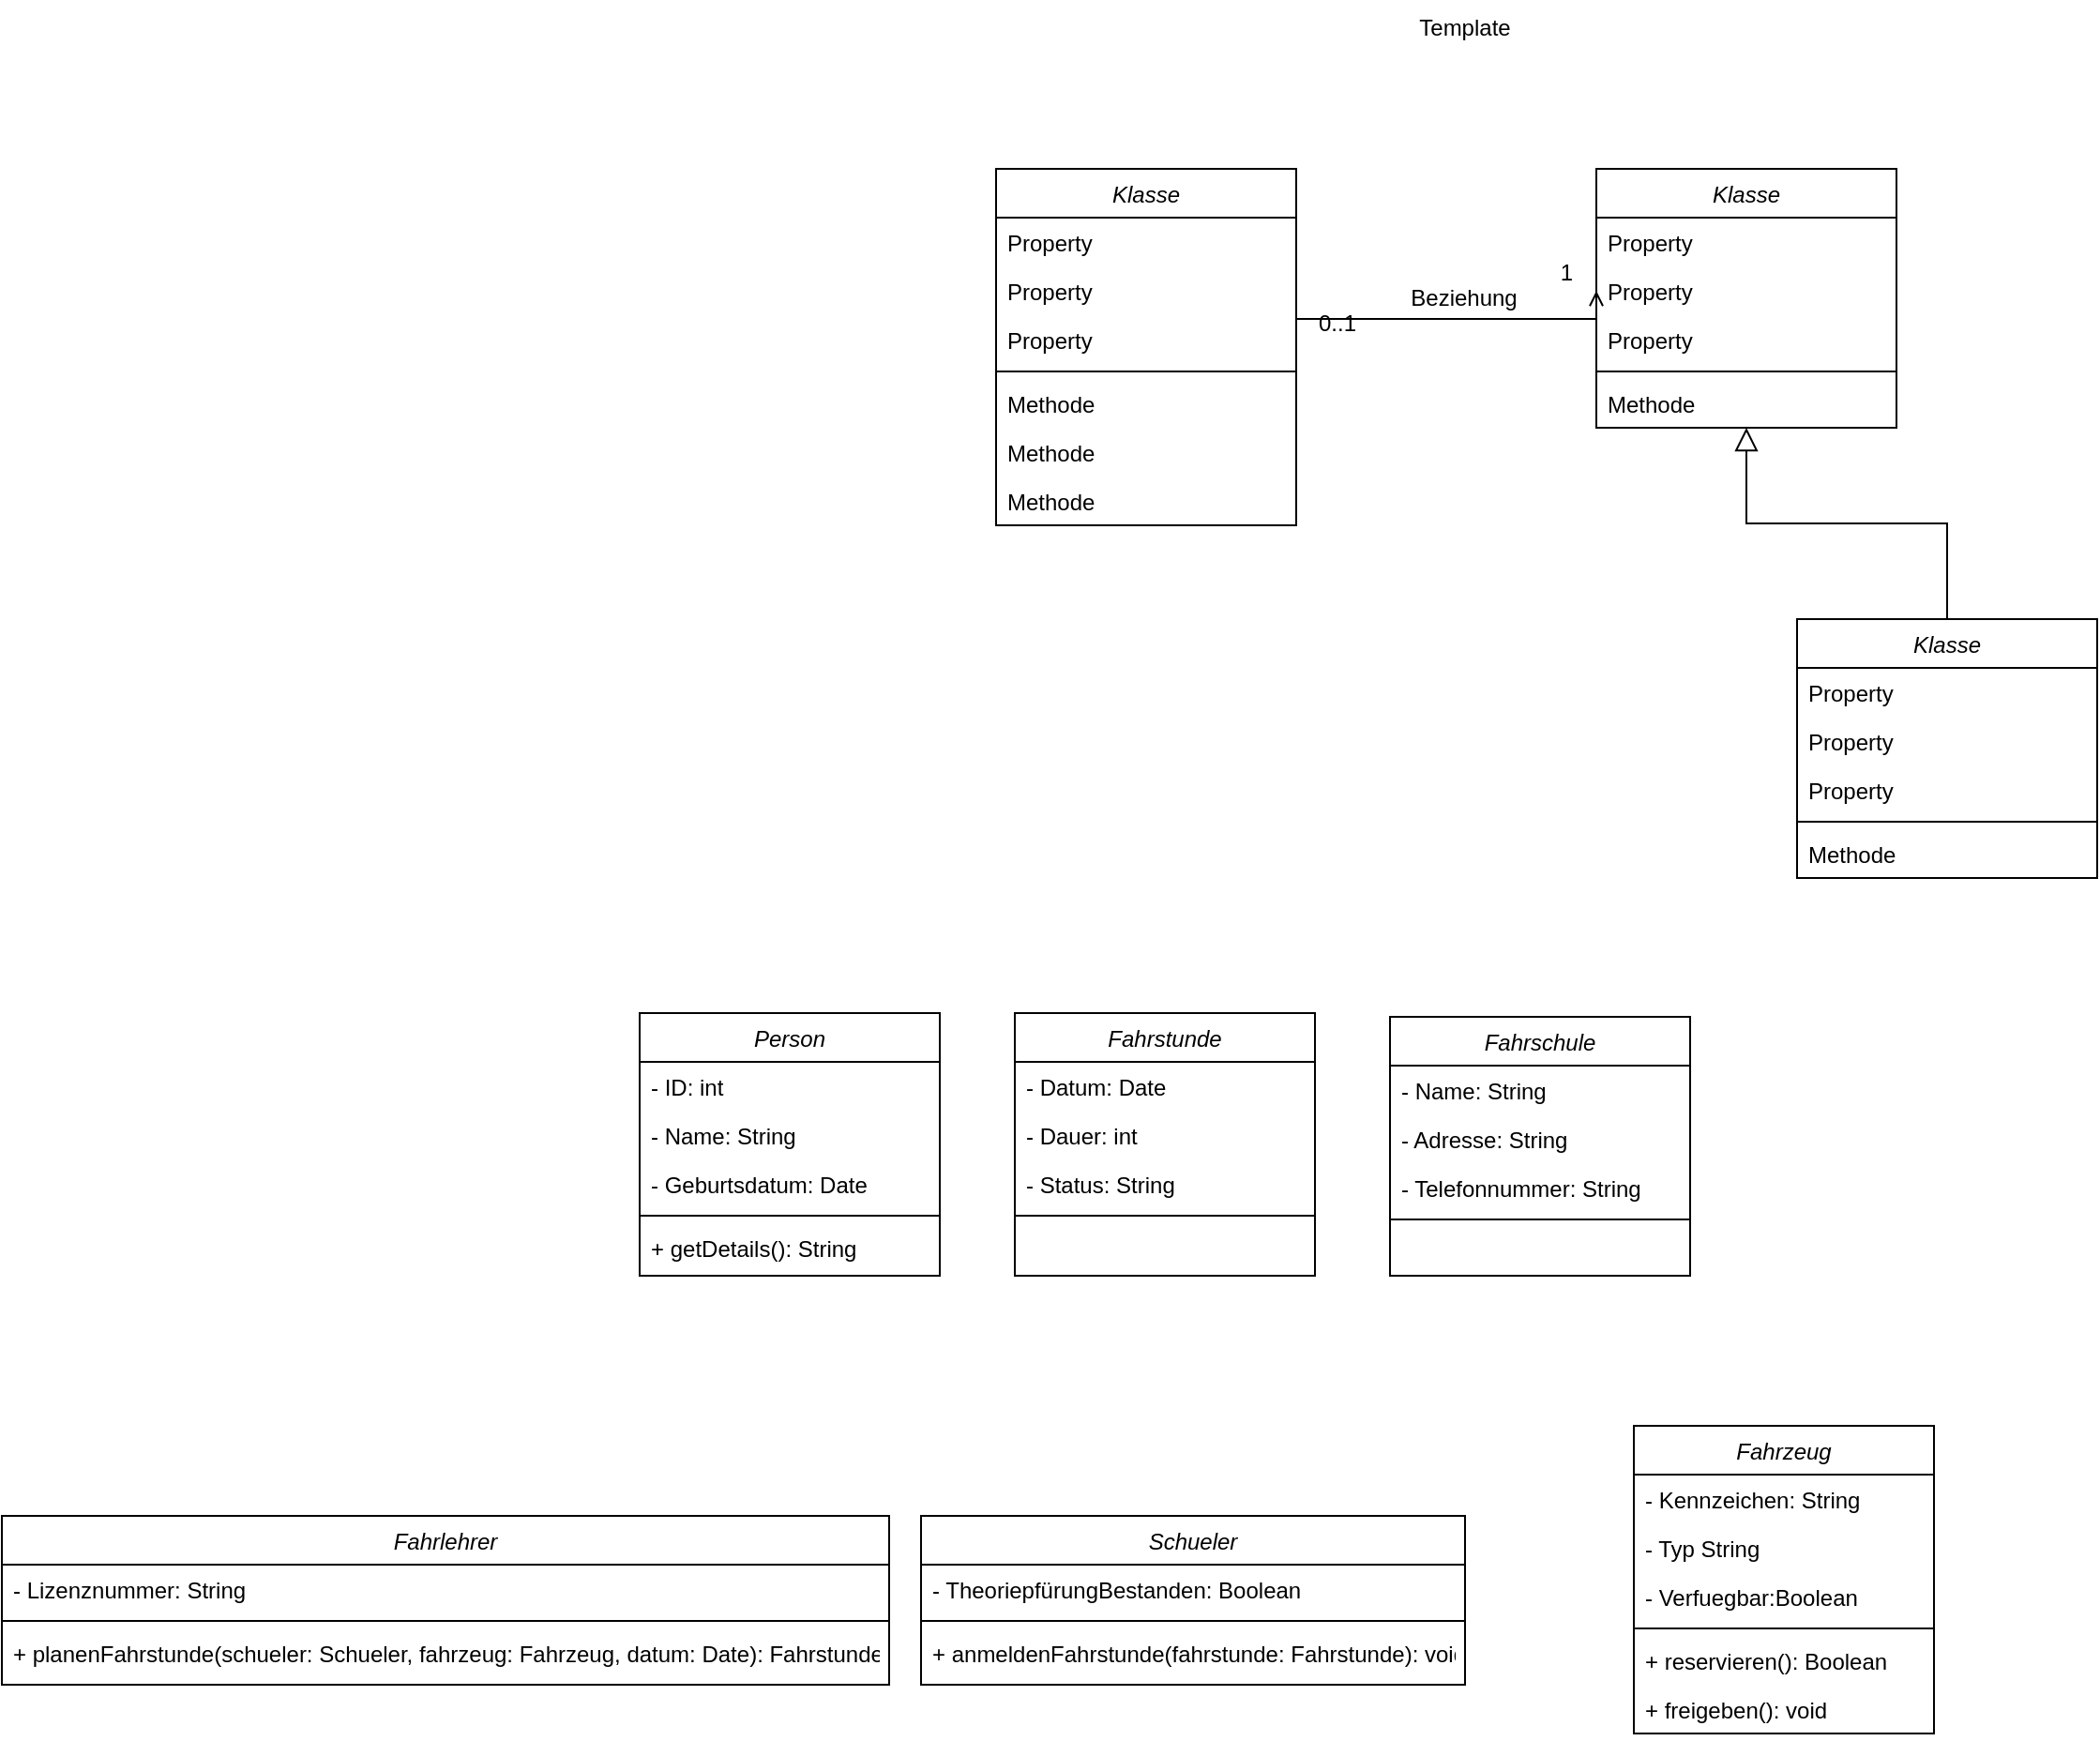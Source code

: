 <mxfile version="25.0.3">
  <diagram id="C5RBs43oDa-KdzZeNtuy" name="Page-1">
    <mxGraphModel dx="2038" dy="2302" grid="1" gridSize="10" guides="1" tooltips="1" connect="1" arrows="1" fold="1" page="1" pageScale="1" pageWidth="827" pageHeight="1169" math="0" shadow="0">
      <root>
        <mxCell id="WIyWlLk6GJQsqaUBKTNV-0" />
        <mxCell id="WIyWlLk6GJQsqaUBKTNV-1" parent="WIyWlLk6GJQsqaUBKTNV-0" />
        <mxCell id="2W2Kb1etQh2BTgViPf2s-0" value="Klasse" style="swimlane;fontStyle=2;align=center;verticalAlign=top;childLayout=stackLayout;horizontal=1;startSize=26;horizontalStack=0;resizeParent=1;resizeLast=0;collapsible=1;marginBottom=0;rounded=0;shadow=0;strokeWidth=1;" parent="WIyWlLk6GJQsqaUBKTNV-1" vertex="1">
          <mxGeometry x="150" y="-90" width="160" height="190" as="geometry">
            <mxRectangle x="230" y="140" width="160" height="26" as="alternateBounds" />
          </mxGeometry>
        </mxCell>
        <mxCell id="2W2Kb1etQh2BTgViPf2s-1" value="Property" style="text;align=left;verticalAlign=top;spacingLeft=4;spacingRight=4;overflow=hidden;rotatable=0;points=[[0,0.5],[1,0.5]];portConstraint=eastwest;" parent="2W2Kb1etQh2BTgViPf2s-0" vertex="1">
          <mxGeometry y="26" width="160" height="26" as="geometry" />
        </mxCell>
        <mxCell id="2W2Kb1etQh2BTgViPf2s-2" value="Property" style="text;align=left;verticalAlign=top;spacingLeft=4;spacingRight=4;overflow=hidden;rotatable=0;points=[[0,0.5],[1,0.5]];portConstraint=eastwest;rounded=0;shadow=0;html=0;" parent="2W2Kb1etQh2BTgViPf2s-0" vertex="1">
          <mxGeometry y="52" width="160" height="26" as="geometry" />
        </mxCell>
        <mxCell id="2W2Kb1etQh2BTgViPf2s-3" value="Property" style="text;align=left;verticalAlign=top;spacingLeft=4;spacingRight=4;overflow=hidden;rotatable=0;points=[[0,0.5],[1,0.5]];portConstraint=eastwest;rounded=0;shadow=0;html=0;" parent="2W2Kb1etQh2BTgViPf2s-0" vertex="1">
          <mxGeometry y="78" width="160" height="26" as="geometry" />
        </mxCell>
        <mxCell id="2W2Kb1etQh2BTgViPf2s-4" value="" style="line;html=1;strokeWidth=1;align=left;verticalAlign=middle;spacingTop=-1;spacingLeft=3;spacingRight=3;rotatable=0;labelPosition=right;points=[];portConstraint=eastwest;" parent="2W2Kb1etQh2BTgViPf2s-0" vertex="1">
          <mxGeometry y="104" width="160" height="8" as="geometry" />
        </mxCell>
        <mxCell id="2W2Kb1etQh2BTgViPf2s-5" value="Methode" style="text;align=left;verticalAlign=top;spacingLeft=4;spacingRight=4;overflow=hidden;rotatable=0;points=[[0,0.5],[1,0.5]];portConstraint=eastwest;" parent="2W2Kb1etQh2BTgViPf2s-0" vertex="1">
          <mxGeometry y="112" width="160" height="26" as="geometry" />
        </mxCell>
        <mxCell id="i6GvmRgzKWNGxFwEgV_X-0" value="Methode" style="text;align=left;verticalAlign=top;spacingLeft=4;spacingRight=4;overflow=hidden;rotatable=0;points=[[0,0.5],[1,0.5]];portConstraint=eastwest;" vertex="1" parent="2W2Kb1etQh2BTgViPf2s-0">
          <mxGeometry y="138" width="160" height="26" as="geometry" />
        </mxCell>
        <mxCell id="i6GvmRgzKWNGxFwEgV_X-1" value="Methode" style="text;align=left;verticalAlign=top;spacingLeft=4;spacingRight=4;overflow=hidden;rotatable=0;points=[[0,0.5],[1,0.5]];portConstraint=eastwest;" vertex="1" parent="2W2Kb1etQh2BTgViPf2s-0">
          <mxGeometry y="164" width="160" height="26" as="geometry" />
        </mxCell>
        <mxCell id="2W2Kb1etQh2BTgViPf2s-6" value="Klasse" style="swimlane;fontStyle=2;align=center;verticalAlign=top;childLayout=stackLayout;horizontal=1;startSize=26;horizontalStack=0;resizeParent=1;resizeLast=0;collapsible=1;marginBottom=0;rounded=0;shadow=0;strokeWidth=1;" parent="WIyWlLk6GJQsqaUBKTNV-1" vertex="1">
          <mxGeometry x="470" y="-90" width="160" height="138" as="geometry">
            <mxRectangle x="230" y="140" width="160" height="26" as="alternateBounds" />
          </mxGeometry>
        </mxCell>
        <mxCell id="2W2Kb1etQh2BTgViPf2s-7" value="Property" style="text;align=left;verticalAlign=top;spacingLeft=4;spacingRight=4;overflow=hidden;rotatable=0;points=[[0,0.5],[1,0.5]];portConstraint=eastwest;" parent="2W2Kb1etQh2BTgViPf2s-6" vertex="1">
          <mxGeometry y="26" width="160" height="26" as="geometry" />
        </mxCell>
        <mxCell id="2W2Kb1etQh2BTgViPf2s-8" value="Property" style="text;align=left;verticalAlign=top;spacingLeft=4;spacingRight=4;overflow=hidden;rotatable=0;points=[[0,0.5],[1,0.5]];portConstraint=eastwest;rounded=0;shadow=0;html=0;" parent="2W2Kb1etQh2BTgViPf2s-6" vertex="1">
          <mxGeometry y="52" width="160" height="26" as="geometry" />
        </mxCell>
        <mxCell id="2W2Kb1etQh2BTgViPf2s-9" value="Property" style="text;align=left;verticalAlign=top;spacingLeft=4;spacingRight=4;overflow=hidden;rotatable=0;points=[[0,0.5],[1,0.5]];portConstraint=eastwest;rounded=0;shadow=0;html=0;" parent="2W2Kb1etQh2BTgViPf2s-6" vertex="1">
          <mxGeometry y="78" width="160" height="26" as="geometry" />
        </mxCell>
        <mxCell id="2W2Kb1etQh2BTgViPf2s-10" value="" style="line;html=1;strokeWidth=1;align=left;verticalAlign=middle;spacingTop=-1;spacingLeft=3;spacingRight=3;rotatable=0;labelPosition=right;points=[];portConstraint=eastwest;" parent="2W2Kb1etQh2BTgViPf2s-6" vertex="1">
          <mxGeometry y="104" width="160" height="8" as="geometry" />
        </mxCell>
        <mxCell id="2W2Kb1etQh2BTgViPf2s-11" value="Methode" style="text;align=left;verticalAlign=top;spacingLeft=4;spacingRight=4;overflow=hidden;rotatable=0;points=[[0,0.5],[1,0.5]];portConstraint=eastwest;" parent="2W2Kb1etQh2BTgViPf2s-6" vertex="1">
          <mxGeometry y="112" width="160" height="26" as="geometry" />
        </mxCell>
        <mxCell id="2W2Kb1etQh2BTgViPf2s-12" value="" style="endArrow=open;shadow=0;strokeWidth=1;rounded=0;curved=0;endFill=1;edgeStyle=elbowEdgeStyle;elbow=vertical;entryX=0;entryY=0.5;entryDx=0;entryDy=0;exitX=1;exitY=0.5;exitDx=0;exitDy=0;" parent="WIyWlLk6GJQsqaUBKTNV-1" source="2W2Kb1etQh2BTgViPf2s-0" target="2W2Kb1etQh2BTgViPf2s-8" edge="1">
          <mxGeometry x="0.5" y="41" relative="1" as="geometry">
            <mxPoint x="330" y="-50" as="sourcePoint" />
            <mxPoint x="451.5" y="-21.34" as="targetPoint" />
            <mxPoint x="-40" y="32" as="offset" />
          </mxGeometry>
        </mxCell>
        <mxCell id="2W2Kb1etQh2BTgViPf2s-13" value="0..1" style="resizable=0;align=left;verticalAlign=bottom;labelBackgroundColor=none;fontSize=12;" parent="2W2Kb1etQh2BTgViPf2s-12" connectable="0" vertex="1">
          <mxGeometry x="-1" relative="1" as="geometry">
            <mxPoint x="10" y="-4" as="offset" />
          </mxGeometry>
        </mxCell>
        <mxCell id="2W2Kb1etQh2BTgViPf2s-14" value="1" style="resizable=0;align=right;verticalAlign=bottom;labelBackgroundColor=none;fontSize=12;" parent="2W2Kb1etQh2BTgViPf2s-12" connectable="0" vertex="1">
          <mxGeometry x="1" relative="1" as="geometry">
            <mxPoint x="-11" y="-1" as="offset" />
          </mxGeometry>
        </mxCell>
        <mxCell id="2W2Kb1etQh2BTgViPf2s-15" value="Beziehung" style="text;html=1;resizable=0;points=[];;align=center;verticalAlign=middle;labelBackgroundColor=none;rounded=0;shadow=0;strokeWidth=1;fontSize=12;" parent="2W2Kb1etQh2BTgViPf2s-12" vertex="1" connectable="0">
          <mxGeometry x="0.5" y="49" relative="1" as="geometry">
            <mxPoint x="-39" y="38" as="offset" />
          </mxGeometry>
        </mxCell>
        <mxCell id="2W2Kb1etQh2BTgViPf2s-16" value="" style="endArrow=block;endSize=10;endFill=0;shadow=0;strokeWidth=1;rounded=0;curved=0;edgeStyle=elbowEdgeStyle;elbow=vertical;exitX=0.5;exitY=0;exitDx=0;exitDy=0;" parent="WIyWlLk6GJQsqaUBKTNV-1" source="2W2Kb1etQh2BTgViPf2s-17" edge="1">
          <mxGeometry width="160" relative="1" as="geometry">
            <mxPoint x="660" y="130" as="sourcePoint" />
            <mxPoint x="550" y="48" as="targetPoint" />
          </mxGeometry>
        </mxCell>
        <mxCell id="2W2Kb1etQh2BTgViPf2s-17" value="Klasse" style="swimlane;fontStyle=2;align=center;verticalAlign=top;childLayout=stackLayout;horizontal=1;startSize=26;horizontalStack=0;resizeParent=1;resizeLast=0;collapsible=1;marginBottom=0;rounded=0;shadow=0;strokeWidth=1;" parent="WIyWlLk6GJQsqaUBKTNV-1" vertex="1">
          <mxGeometry x="577" y="150" width="160" height="138" as="geometry">
            <mxRectangle x="230" y="140" width="160" height="26" as="alternateBounds" />
          </mxGeometry>
        </mxCell>
        <mxCell id="2W2Kb1etQh2BTgViPf2s-18" value="Property" style="text;align=left;verticalAlign=top;spacingLeft=4;spacingRight=4;overflow=hidden;rotatable=0;points=[[0,0.5],[1,0.5]];portConstraint=eastwest;" parent="2W2Kb1etQh2BTgViPf2s-17" vertex="1">
          <mxGeometry y="26" width="160" height="26" as="geometry" />
        </mxCell>
        <mxCell id="2W2Kb1etQh2BTgViPf2s-19" value="Property" style="text;align=left;verticalAlign=top;spacingLeft=4;spacingRight=4;overflow=hidden;rotatable=0;points=[[0,0.5],[1,0.5]];portConstraint=eastwest;rounded=0;shadow=0;html=0;" parent="2W2Kb1etQh2BTgViPf2s-17" vertex="1">
          <mxGeometry y="52" width="160" height="26" as="geometry" />
        </mxCell>
        <mxCell id="2W2Kb1etQh2BTgViPf2s-20" value="Property" style="text;align=left;verticalAlign=top;spacingLeft=4;spacingRight=4;overflow=hidden;rotatable=0;points=[[0,0.5],[1,0.5]];portConstraint=eastwest;rounded=0;shadow=0;html=0;" parent="2W2Kb1etQh2BTgViPf2s-17" vertex="1">
          <mxGeometry y="78" width="160" height="26" as="geometry" />
        </mxCell>
        <mxCell id="2W2Kb1etQh2BTgViPf2s-21" value="" style="line;html=1;strokeWidth=1;align=left;verticalAlign=middle;spacingTop=-1;spacingLeft=3;spacingRight=3;rotatable=0;labelPosition=right;points=[];portConstraint=eastwest;" parent="2W2Kb1etQh2BTgViPf2s-17" vertex="1">
          <mxGeometry y="104" width="160" height="8" as="geometry" />
        </mxCell>
        <mxCell id="2W2Kb1etQh2BTgViPf2s-22" value="Methode" style="text;align=left;verticalAlign=top;spacingLeft=4;spacingRight=4;overflow=hidden;rotatable=0;points=[[0,0.5],[1,0.5]];portConstraint=eastwest;" parent="2W2Kb1etQh2BTgViPf2s-17" vertex="1">
          <mxGeometry y="112" width="160" height="26" as="geometry" />
        </mxCell>
        <mxCell id="frEtpy5BT6985NqzS9pF-0" value="Template" style="text;strokeColor=none;align=center;fillColor=none;html=1;verticalAlign=middle;whiteSpace=wrap;rounded=0;" parent="WIyWlLk6GJQsqaUBKTNV-1" vertex="1">
          <mxGeometry x="370" y="-180" width="60" height="30" as="geometry" />
        </mxCell>
        <mxCell id="c2nIeWSKr5hJ8-T5O8lq-0" value="Fahrschule" style="swimlane;fontStyle=2;align=center;verticalAlign=top;childLayout=stackLayout;horizontal=1;startSize=26;horizontalStack=0;resizeParent=1;resizeLast=0;collapsible=1;marginBottom=0;rounded=0;shadow=0;strokeWidth=1;" parent="WIyWlLk6GJQsqaUBKTNV-1" vertex="1">
          <mxGeometry x="360" y="362" width="160" height="138" as="geometry">
            <mxRectangle x="230" y="140" width="160" height="26" as="alternateBounds" />
          </mxGeometry>
        </mxCell>
        <mxCell id="c2nIeWSKr5hJ8-T5O8lq-1" value="- Name: String" style="text;align=left;verticalAlign=top;spacingLeft=4;spacingRight=4;overflow=hidden;rotatable=0;points=[[0,0.5],[1,0.5]];portConstraint=eastwest;" parent="c2nIeWSKr5hJ8-T5O8lq-0" vertex="1">
          <mxGeometry y="26" width="160" height="26" as="geometry" />
        </mxCell>
        <mxCell id="c2nIeWSKr5hJ8-T5O8lq-2" value="- Adresse: String" style="text;align=left;verticalAlign=top;spacingLeft=4;spacingRight=4;overflow=hidden;rotatable=0;points=[[0,0.5],[1,0.5]];portConstraint=eastwest;rounded=0;shadow=0;html=0;" parent="c2nIeWSKr5hJ8-T5O8lq-0" vertex="1">
          <mxGeometry y="52" width="160" height="26" as="geometry" />
        </mxCell>
        <mxCell id="c2nIeWSKr5hJ8-T5O8lq-3" value="- Telefonnummer: String" style="text;align=left;verticalAlign=top;spacingLeft=4;spacingRight=4;overflow=hidden;rotatable=0;points=[[0,0.5],[1,0.5]];portConstraint=eastwest;rounded=0;shadow=0;html=0;" parent="c2nIeWSKr5hJ8-T5O8lq-0" vertex="1">
          <mxGeometry y="78" width="160" height="26" as="geometry" />
        </mxCell>
        <mxCell id="c2nIeWSKr5hJ8-T5O8lq-4" value="" style="line;html=1;strokeWidth=1;align=left;verticalAlign=middle;spacingTop=-1;spacingLeft=3;spacingRight=3;rotatable=0;labelPosition=right;points=[];portConstraint=eastwest;" parent="c2nIeWSKr5hJ8-T5O8lq-0" vertex="1">
          <mxGeometry y="104" width="160" height="8" as="geometry" />
        </mxCell>
        <mxCell id="c2nIeWSKr5hJ8-T5O8lq-12" value="Fahrzeug" style="swimlane;fontStyle=2;align=center;verticalAlign=top;childLayout=stackLayout;horizontal=1;startSize=26;horizontalStack=0;resizeParent=1;resizeLast=0;collapsible=1;marginBottom=0;rounded=0;shadow=0;strokeWidth=1;" parent="WIyWlLk6GJQsqaUBKTNV-1" vertex="1">
          <mxGeometry x="490" y="580" width="160" height="164" as="geometry">
            <mxRectangle x="230" y="140" width="160" height="26" as="alternateBounds" />
          </mxGeometry>
        </mxCell>
        <mxCell id="c2nIeWSKr5hJ8-T5O8lq-13" value="- Kennzeichen: String" style="text;align=left;verticalAlign=top;spacingLeft=4;spacingRight=4;overflow=hidden;rotatable=0;points=[[0,0.5],[1,0.5]];portConstraint=eastwest;" parent="c2nIeWSKr5hJ8-T5O8lq-12" vertex="1">
          <mxGeometry y="26" width="160" height="26" as="geometry" />
        </mxCell>
        <mxCell id="c2nIeWSKr5hJ8-T5O8lq-14" value="- Typ String" style="text;align=left;verticalAlign=top;spacingLeft=4;spacingRight=4;overflow=hidden;rotatable=0;points=[[0,0.5],[1,0.5]];portConstraint=eastwest;rounded=0;shadow=0;html=0;" parent="c2nIeWSKr5hJ8-T5O8lq-12" vertex="1">
          <mxGeometry y="52" width="160" height="26" as="geometry" />
        </mxCell>
        <mxCell id="c2nIeWSKr5hJ8-T5O8lq-15" value="- Verfuegbar:Boolean" style="text;align=left;verticalAlign=top;spacingLeft=4;spacingRight=4;overflow=hidden;rotatable=0;points=[[0,0.5],[1,0.5]];portConstraint=eastwest;rounded=0;shadow=0;html=0;" parent="c2nIeWSKr5hJ8-T5O8lq-12" vertex="1">
          <mxGeometry y="78" width="160" height="26" as="geometry" />
        </mxCell>
        <mxCell id="c2nIeWSKr5hJ8-T5O8lq-16" value="" style="line;html=1;strokeWidth=1;align=left;verticalAlign=middle;spacingTop=-1;spacingLeft=3;spacingRight=3;rotatable=0;labelPosition=right;points=[];portConstraint=eastwest;" parent="c2nIeWSKr5hJ8-T5O8lq-12" vertex="1">
          <mxGeometry y="104" width="160" height="8" as="geometry" />
        </mxCell>
        <mxCell id="c2nIeWSKr5hJ8-T5O8lq-17" value="+ reservieren(): Boolean" style="text;align=left;verticalAlign=top;spacingLeft=4;spacingRight=4;overflow=hidden;rotatable=0;points=[[0,0.5],[1,0.5]];portConstraint=eastwest;" parent="c2nIeWSKr5hJ8-T5O8lq-12" vertex="1">
          <mxGeometry y="112" width="160" height="26" as="geometry" />
        </mxCell>
        <mxCell id="i6GvmRgzKWNGxFwEgV_X-2" value="+ freigeben(): void" style="text;align=left;verticalAlign=top;spacingLeft=4;spacingRight=4;overflow=hidden;rotatable=0;points=[[0,0.5],[1,0.5]];portConstraint=eastwest;" vertex="1" parent="c2nIeWSKr5hJ8-T5O8lq-12">
          <mxGeometry y="138" width="160" height="26" as="geometry" />
        </mxCell>
        <mxCell id="i6GvmRgzKWNGxFwEgV_X-3" value="Person" style="swimlane;fontStyle=2;align=center;verticalAlign=top;childLayout=stackLayout;horizontal=1;startSize=26;horizontalStack=0;resizeParent=1;resizeLast=0;collapsible=1;marginBottom=0;rounded=0;shadow=0;strokeWidth=1;" vertex="1" parent="WIyWlLk6GJQsqaUBKTNV-1">
          <mxGeometry x="-40" y="360" width="160" height="140" as="geometry">
            <mxRectangle x="230" y="140" width="160" height="26" as="alternateBounds" />
          </mxGeometry>
        </mxCell>
        <mxCell id="i6GvmRgzKWNGxFwEgV_X-4" value="- ID: int" style="text;align=left;verticalAlign=top;spacingLeft=4;spacingRight=4;overflow=hidden;rotatable=0;points=[[0,0.5],[1,0.5]];portConstraint=eastwest;" vertex="1" parent="i6GvmRgzKWNGxFwEgV_X-3">
          <mxGeometry y="26" width="160" height="26" as="geometry" />
        </mxCell>
        <mxCell id="i6GvmRgzKWNGxFwEgV_X-5" value="- Name: String" style="text;align=left;verticalAlign=top;spacingLeft=4;spacingRight=4;overflow=hidden;rotatable=0;points=[[0,0.5],[1,0.5]];portConstraint=eastwest;rounded=0;shadow=0;html=0;" vertex="1" parent="i6GvmRgzKWNGxFwEgV_X-3">
          <mxGeometry y="52" width="160" height="26" as="geometry" />
        </mxCell>
        <mxCell id="i6GvmRgzKWNGxFwEgV_X-6" value="- Geburtsdatum: Date" style="text;align=left;verticalAlign=top;spacingLeft=4;spacingRight=4;overflow=hidden;rotatable=0;points=[[0,0.5],[1,0.5]];portConstraint=eastwest;rounded=0;shadow=0;html=0;" vertex="1" parent="i6GvmRgzKWNGxFwEgV_X-3">
          <mxGeometry y="78" width="160" height="26" as="geometry" />
        </mxCell>
        <mxCell id="i6GvmRgzKWNGxFwEgV_X-7" value="" style="line;html=1;strokeWidth=1;align=left;verticalAlign=middle;spacingTop=-1;spacingLeft=3;spacingRight=3;rotatable=0;labelPosition=right;points=[];portConstraint=eastwest;" vertex="1" parent="i6GvmRgzKWNGxFwEgV_X-3">
          <mxGeometry y="104" width="160" height="8" as="geometry" />
        </mxCell>
        <mxCell id="i6GvmRgzKWNGxFwEgV_X-8" value="+ getDetails(): String" style="text;align=left;verticalAlign=top;spacingLeft=4;spacingRight=4;overflow=hidden;rotatable=0;points=[[0,0.5],[1,0.5]];portConstraint=eastwest;" vertex="1" parent="i6GvmRgzKWNGxFwEgV_X-3">
          <mxGeometry y="112" width="160" height="26" as="geometry" />
        </mxCell>
        <mxCell id="i6GvmRgzKWNGxFwEgV_X-23" value="Schueler" style="swimlane;fontStyle=2;align=center;verticalAlign=top;childLayout=stackLayout;horizontal=1;startSize=26;horizontalStack=0;resizeParent=1;resizeLast=0;collapsible=1;marginBottom=0;rounded=0;shadow=0;strokeWidth=1;" vertex="1" parent="WIyWlLk6GJQsqaUBKTNV-1">
          <mxGeometry x="110" y="628" width="290" height="90" as="geometry">
            <mxRectangle x="230" y="140" width="160" height="26" as="alternateBounds" />
          </mxGeometry>
        </mxCell>
        <mxCell id="i6GvmRgzKWNGxFwEgV_X-24" value="- TheoriepfürungBestanden: Boolean" style="text;align=left;verticalAlign=top;spacingLeft=4;spacingRight=4;overflow=hidden;rotatable=0;points=[[0,0.5],[1,0.5]];portConstraint=eastwest;" vertex="1" parent="i6GvmRgzKWNGxFwEgV_X-23">
          <mxGeometry y="26" width="290" height="26" as="geometry" />
        </mxCell>
        <mxCell id="i6GvmRgzKWNGxFwEgV_X-27" value="" style="line;html=1;strokeWidth=1;align=left;verticalAlign=middle;spacingTop=-1;spacingLeft=3;spacingRight=3;rotatable=0;labelPosition=right;points=[];portConstraint=eastwest;" vertex="1" parent="i6GvmRgzKWNGxFwEgV_X-23">
          <mxGeometry y="52" width="290" height="8" as="geometry" />
        </mxCell>
        <mxCell id="i6GvmRgzKWNGxFwEgV_X-28" value="+ anmeldenFahrstunde(fahrstunde: Fahrstunde): void" style="text;align=left;verticalAlign=top;spacingLeft=4;spacingRight=4;overflow=hidden;rotatable=0;points=[[0,0.5],[1,0.5]];portConstraint=eastwest;" vertex="1" parent="i6GvmRgzKWNGxFwEgV_X-23">
          <mxGeometry y="60" width="290" height="26" as="geometry" />
        </mxCell>
        <mxCell id="i6GvmRgzKWNGxFwEgV_X-29" value="Fahrlehrer" style="swimlane;fontStyle=2;align=center;verticalAlign=top;childLayout=stackLayout;horizontal=1;startSize=26;horizontalStack=0;resizeParent=1;resizeLast=0;collapsible=1;marginBottom=0;rounded=0;shadow=0;strokeWidth=1;" vertex="1" parent="WIyWlLk6GJQsqaUBKTNV-1">
          <mxGeometry x="-380" y="628" width="473" height="90" as="geometry">
            <mxRectangle x="230" y="140" width="160" height="26" as="alternateBounds" />
          </mxGeometry>
        </mxCell>
        <mxCell id="i6GvmRgzKWNGxFwEgV_X-30" value="- Lizenznummer: String" style="text;align=left;verticalAlign=top;spacingLeft=4;spacingRight=4;overflow=hidden;rotatable=0;points=[[0,0.5],[1,0.5]];portConstraint=eastwest;" vertex="1" parent="i6GvmRgzKWNGxFwEgV_X-29">
          <mxGeometry y="26" width="473" height="26" as="geometry" />
        </mxCell>
        <mxCell id="i6GvmRgzKWNGxFwEgV_X-33" value="" style="line;html=1;strokeWidth=1;align=left;verticalAlign=middle;spacingTop=-1;spacingLeft=3;spacingRight=3;rotatable=0;labelPosition=right;points=[];portConstraint=eastwest;" vertex="1" parent="i6GvmRgzKWNGxFwEgV_X-29">
          <mxGeometry y="52" width="473" height="8" as="geometry" />
        </mxCell>
        <mxCell id="i6GvmRgzKWNGxFwEgV_X-34" value="+ planenFahrstunde(schueler: Schueler, fahrzeug: Fahrzeug, datum: Date): Fahrstunde" style="text;align=left;verticalAlign=top;spacingLeft=4;spacingRight=4;overflow=hidden;rotatable=0;points=[[0,0.5],[1,0.5]];portConstraint=eastwest;" vertex="1" parent="i6GvmRgzKWNGxFwEgV_X-29">
          <mxGeometry y="60" width="473" height="26" as="geometry" />
        </mxCell>
        <mxCell id="i6GvmRgzKWNGxFwEgV_X-36" value="Fahrstunde" style="swimlane;fontStyle=2;align=center;verticalAlign=top;childLayout=stackLayout;horizontal=1;startSize=26;horizontalStack=0;resizeParent=1;resizeLast=0;collapsible=1;marginBottom=0;rounded=0;shadow=0;strokeWidth=1;" vertex="1" parent="WIyWlLk6GJQsqaUBKTNV-1">
          <mxGeometry x="160" y="360" width="160" height="140" as="geometry">
            <mxRectangle x="230" y="140" width="160" height="26" as="alternateBounds" />
          </mxGeometry>
        </mxCell>
        <mxCell id="i6GvmRgzKWNGxFwEgV_X-37" value="- Datum: Date" style="text;align=left;verticalAlign=top;spacingLeft=4;spacingRight=4;overflow=hidden;rotatable=0;points=[[0,0.5],[1,0.5]];portConstraint=eastwest;" vertex="1" parent="i6GvmRgzKWNGxFwEgV_X-36">
          <mxGeometry y="26" width="160" height="26" as="geometry" />
        </mxCell>
        <mxCell id="i6GvmRgzKWNGxFwEgV_X-38" value="- Dauer: int" style="text;align=left;verticalAlign=top;spacingLeft=4;spacingRight=4;overflow=hidden;rotatable=0;points=[[0,0.5],[1,0.5]];portConstraint=eastwest;rounded=0;shadow=0;html=0;" vertex="1" parent="i6GvmRgzKWNGxFwEgV_X-36">
          <mxGeometry y="52" width="160" height="26" as="geometry" />
        </mxCell>
        <mxCell id="i6GvmRgzKWNGxFwEgV_X-39" value="- Status: String" style="text;align=left;verticalAlign=top;spacingLeft=4;spacingRight=4;overflow=hidden;rotatable=0;points=[[0,0.5],[1,0.5]];portConstraint=eastwest;rounded=0;shadow=0;html=0;" vertex="1" parent="i6GvmRgzKWNGxFwEgV_X-36">
          <mxGeometry y="78" width="160" height="26" as="geometry" />
        </mxCell>
        <mxCell id="i6GvmRgzKWNGxFwEgV_X-40" value="" style="line;html=1;strokeWidth=1;align=left;verticalAlign=middle;spacingTop=-1;spacingLeft=3;spacingRight=3;rotatable=0;labelPosition=right;points=[];portConstraint=eastwest;" vertex="1" parent="i6GvmRgzKWNGxFwEgV_X-36">
          <mxGeometry y="104" width="160" height="8" as="geometry" />
        </mxCell>
      </root>
    </mxGraphModel>
  </diagram>
</mxfile>
